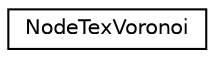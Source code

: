 digraph G
{
  edge [fontname="Helvetica",fontsize="10",labelfontname="Helvetica",labelfontsize="10"];
  node [fontname="Helvetica",fontsize="10",shape=record];
  rankdir=LR;
  Node1 [label="NodeTexVoronoi",height=0.2,width=0.4,color="black", fillcolor="white", style="filled",URL="$d6/d7b/structNodeTexVoronoi.html"];
}

